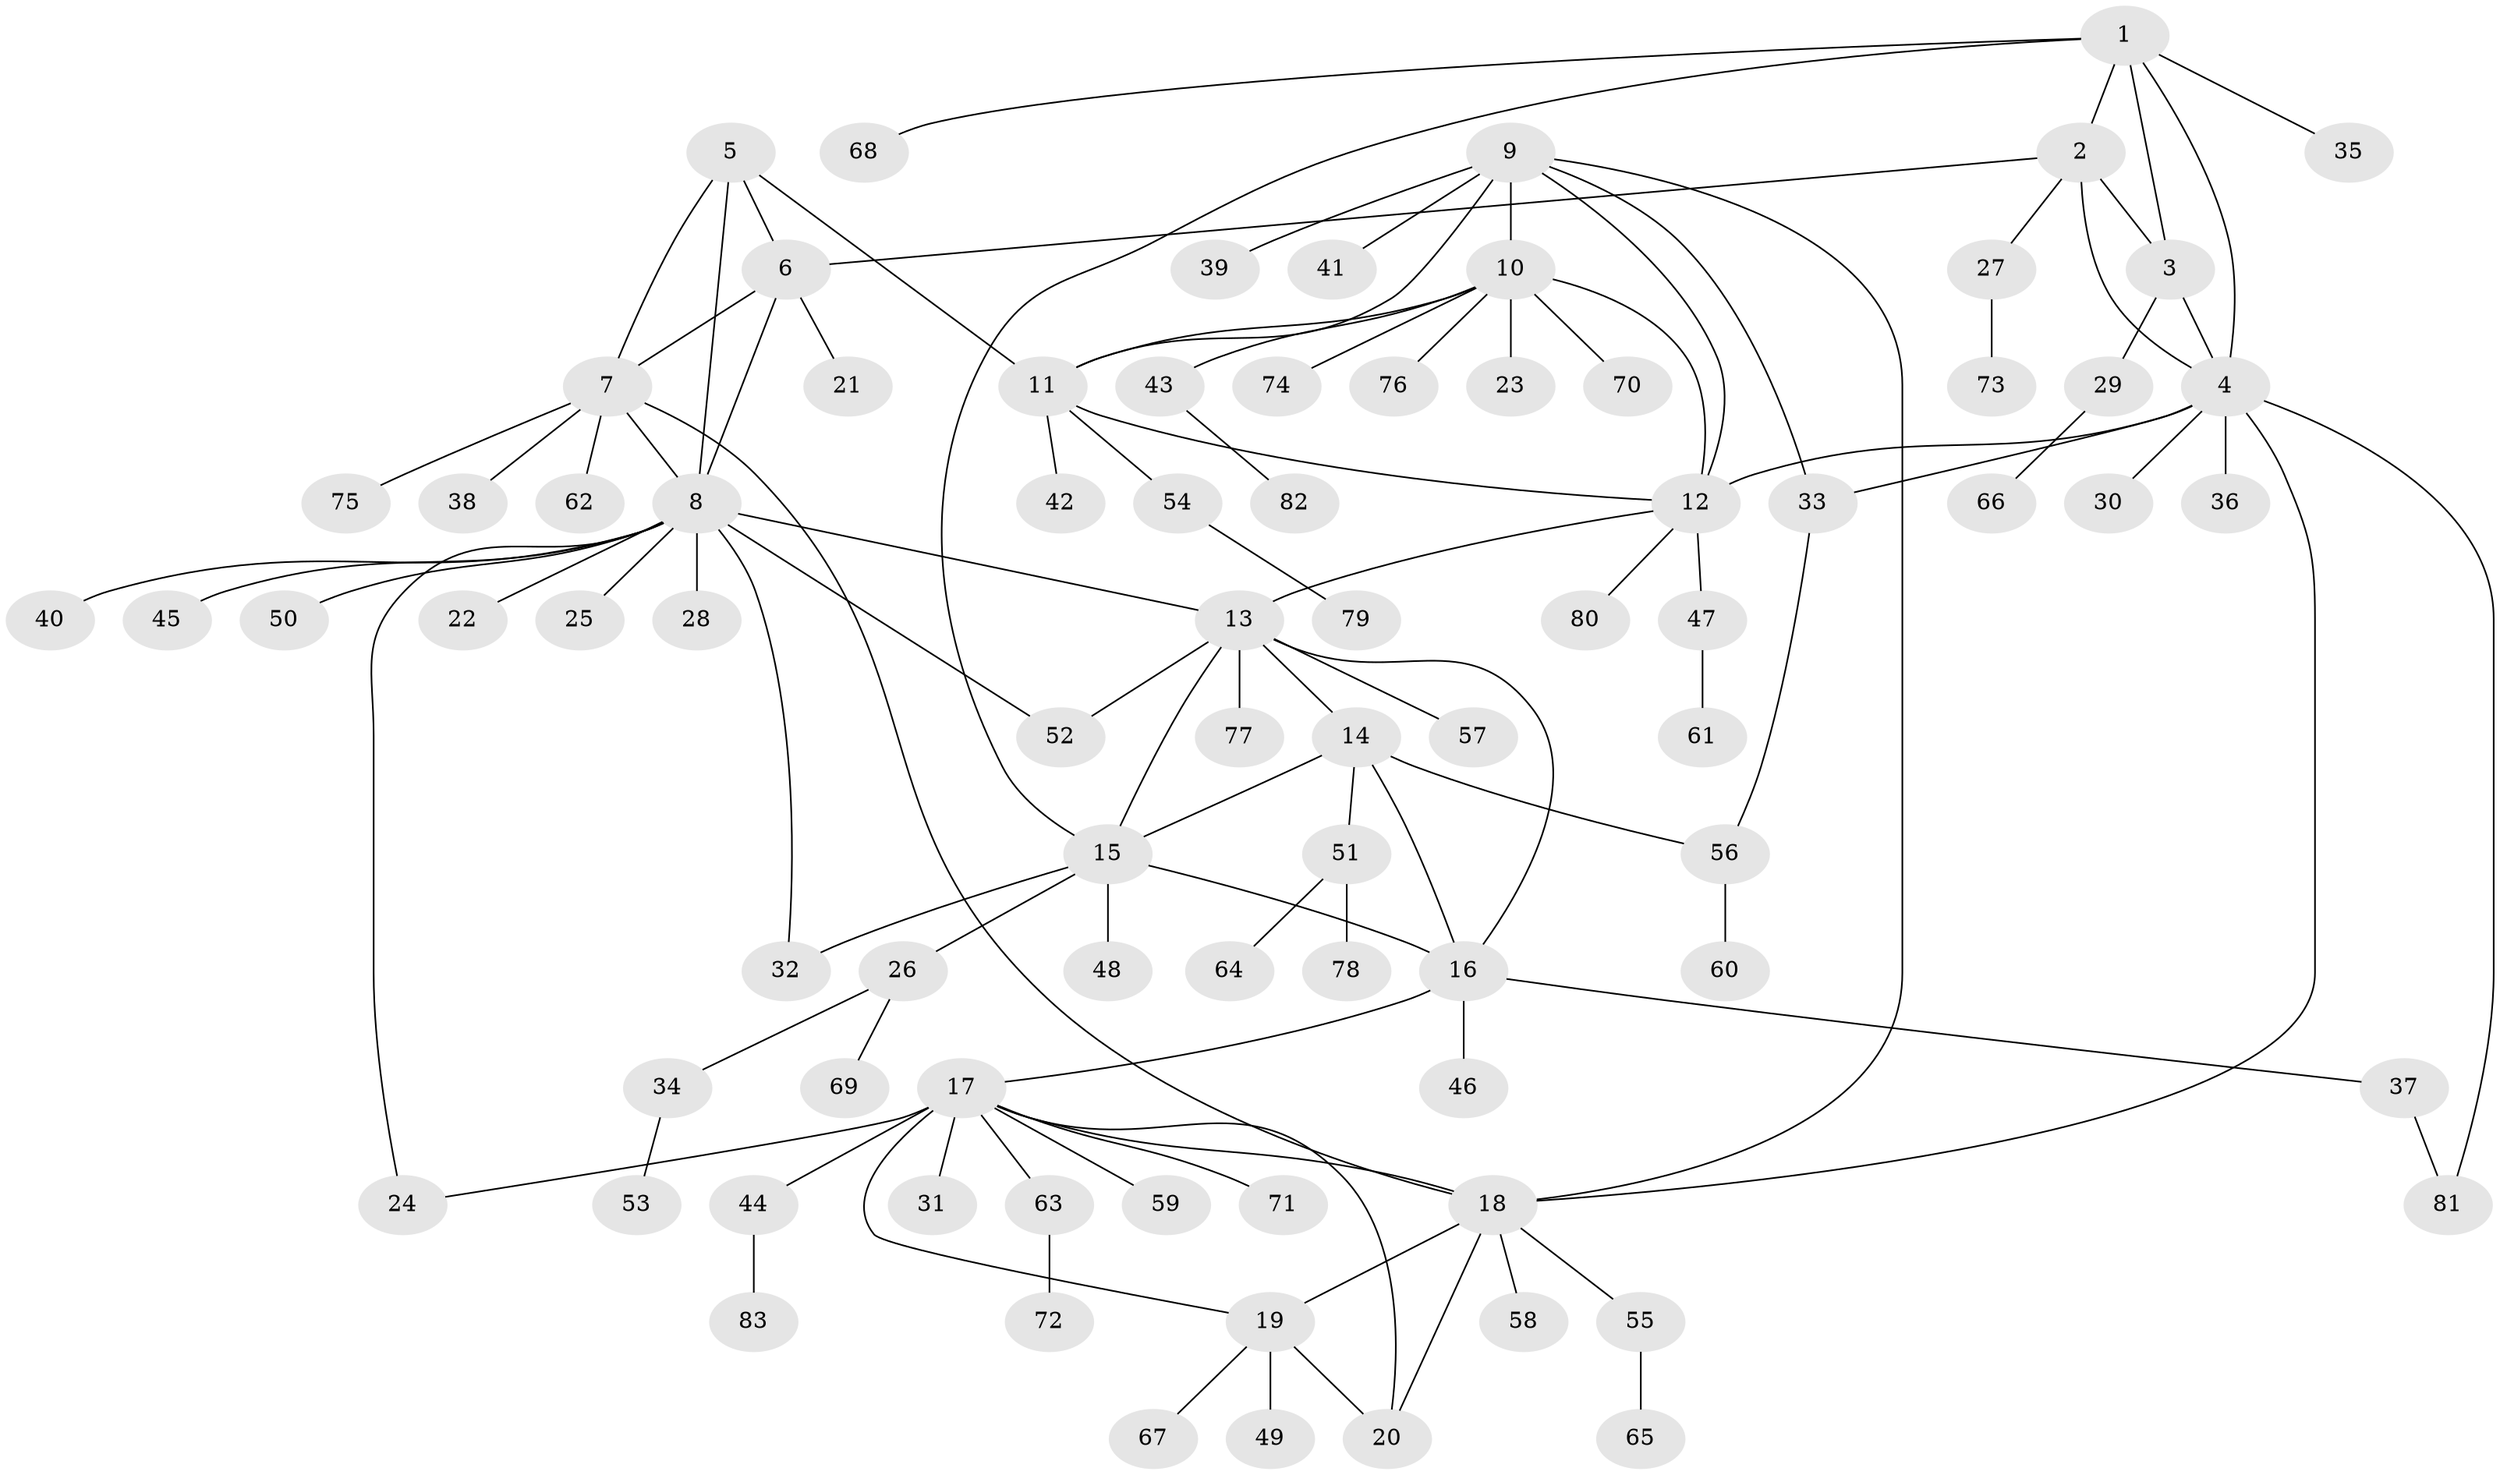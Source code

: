 // Generated by graph-tools (version 1.1) at 2025/37/03/09/25 02:37:32]
// undirected, 83 vertices, 109 edges
graph export_dot {
graph [start="1"]
  node [color=gray90,style=filled];
  1;
  2;
  3;
  4;
  5;
  6;
  7;
  8;
  9;
  10;
  11;
  12;
  13;
  14;
  15;
  16;
  17;
  18;
  19;
  20;
  21;
  22;
  23;
  24;
  25;
  26;
  27;
  28;
  29;
  30;
  31;
  32;
  33;
  34;
  35;
  36;
  37;
  38;
  39;
  40;
  41;
  42;
  43;
  44;
  45;
  46;
  47;
  48;
  49;
  50;
  51;
  52;
  53;
  54;
  55;
  56;
  57;
  58;
  59;
  60;
  61;
  62;
  63;
  64;
  65;
  66;
  67;
  68;
  69;
  70;
  71;
  72;
  73;
  74;
  75;
  76;
  77;
  78;
  79;
  80;
  81;
  82;
  83;
  1 -- 2;
  1 -- 3;
  1 -- 4;
  1 -- 15;
  1 -- 35;
  1 -- 68;
  2 -- 3;
  2 -- 4;
  2 -- 6;
  2 -- 27;
  3 -- 4;
  3 -- 29;
  4 -- 12;
  4 -- 18;
  4 -- 30;
  4 -- 33;
  4 -- 36;
  4 -- 81;
  5 -- 6;
  5 -- 7;
  5 -- 8;
  5 -- 11;
  6 -- 7;
  6 -- 8;
  6 -- 21;
  7 -- 8;
  7 -- 18;
  7 -- 38;
  7 -- 62;
  7 -- 75;
  8 -- 13;
  8 -- 22;
  8 -- 24;
  8 -- 25;
  8 -- 28;
  8 -- 32;
  8 -- 40;
  8 -- 45;
  8 -- 50;
  8 -- 52;
  9 -- 10;
  9 -- 11;
  9 -- 12;
  9 -- 18;
  9 -- 33;
  9 -- 39;
  9 -- 41;
  10 -- 11;
  10 -- 12;
  10 -- 23;
  10 -- 43;
  10 -- 70;
  10 -- 74;
  10 -- 76;
  11 -- 12;
  11 -- 42;
  11 -- 54;
  12 -- 13;
  12 -- 47;
  12 -- 80;
  13 -- 14;
  13 -- 15;
  13 -- 16;
  13 -- 52;
  13 -- 57;
  13 -- 77;
  14 -- 15;
  14 -- 16;
  14 -- 51;
  14 -- 56;
  15 -- 16;
  15 -- 26;
  15 -- 32;
  15 -- 48;
  16 -- 17;
  16 -- 37;
  16 -- 46;
  17 -- 18;
  17 -- 19;
  17 -- 20;
  17 -- 24;
  17 -- 31;
  17 -- 44;
  17 -- 59;
  17 -- 63;
  17 -- 71;
  18 -- 19;
  18 -- 20;
  18 -- 55;
  18 -- 58;
  19 -- 20;
  19 -- 49;
  19 -- 67;
  26 -- 34;
  26 -- 69;
  27 -- 73;
  29 -- 66;
  33 -- 56;
  34 -- 53;
  37 -- 81;
  43 -- 82;
  44 -- 83;
  47 -- 61;
  51 -- 64;
  51 -- 78;
  54 -- 79;
  55 -- 65;
  56 -- 60;
  63 -- 72;
}
